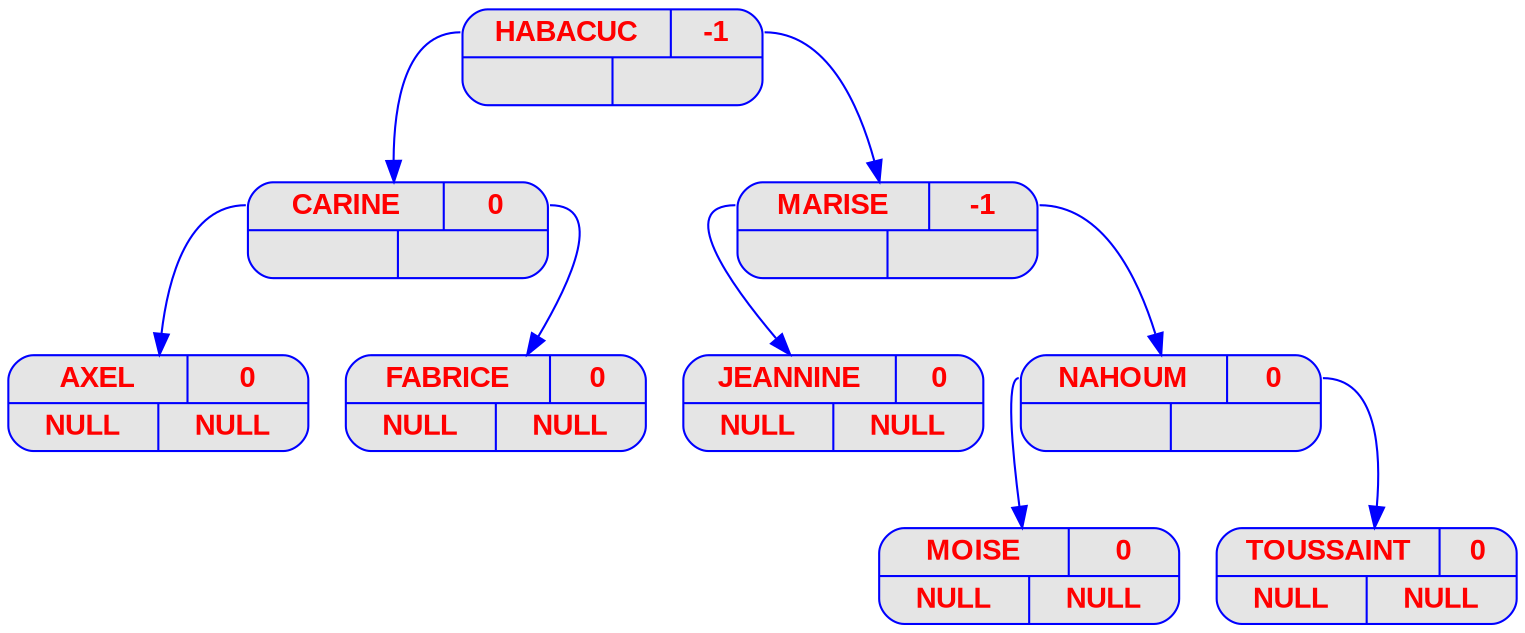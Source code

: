 digraph displayAVL {
	node [
		fontname  = "Arial bold" 
		fontsize  = "14"
		fontcolor = "red"
		style     = "rounded, filled"
		shape     = "record"
		fillcolor = "grey90"
		color     = "blue"
		width     = "2"
	]

	edge [
		color     = "blue"
	]

	HABACUC [label = "{{<g> HABACUC | <d> -1 } | { <g> | <d>}}"];
	HABACUC:g -> CARINE;
	CARINE [label = "{{<g> CARINE | <d> 0 } | { <g> | <d>}}"];
	CARINE:g -> AXEL;
	AXEL [label = "{{<g> AXEL | <d> 0 } | { <g> | <d>}}"];
	AXEL [label = "{{<g> AXEL | <d> 0 }| { <g> NULL | <d> NULL}}"];
	CARINE:d -> FABRICE;
	FABRICE [label = "{{<g> FABRICE | <d> 0 } | { <g> | <d>}}"];
	FABRICE [label = "{{<g> FABRICE | <d> 0 }| { <g> NULL | <d> NULL}}"];
	HABACUC:d -> MARISE;
	MARISE [label = "{{<g> MARISE | <d> -1 } | { <g> | <d>}}"];
	MARISE:g -> JEANNINE;
	JEANNINE [label = "{{<g> JEANNINE | <d> 0 } | { <g> | <d>}}"];
	JEANNINE [label = "{{<g> JEANNINE | <d> 0 }| { <g> NULL | <d> NULL}}"];
	MARISE:d -> NAHOUM;
	NAHOUM [label = "{{<g> NAHOUM | <d> 0 } | { <g> | <d>}}"];
	NAHOUM:g -> MOISE;
	MOISE [label = "{{<g> MOISE | <d> 0 } | { <g> | <d>}}"];
	MOISE [label = "{{<g> MOISE | <d> 0 }| { <g> NULL | <d> NULL}}"];
	NAHOUM:d -> TOUSSAINT;
	TOUSSAINT [label = "{{<g> TOUSSAINT | <d> 0 } | { <g> | <d>}}"];
	TOUSSAINT [label = "{{<g> TOUSSAINT | <d> 0 }| { <g> NULL | <d> NULL}}"];
}
